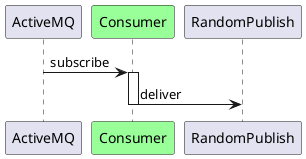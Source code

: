 @startuml consumer-activemq-quarkus
participant ActiveMQ
participant Consumer as Consumer #99FF99
ActiveMQ -> Consumer: subscribe
activate Consumer
Consumer -> RandomPublish: deliver
deactivate Consumer
@enduml